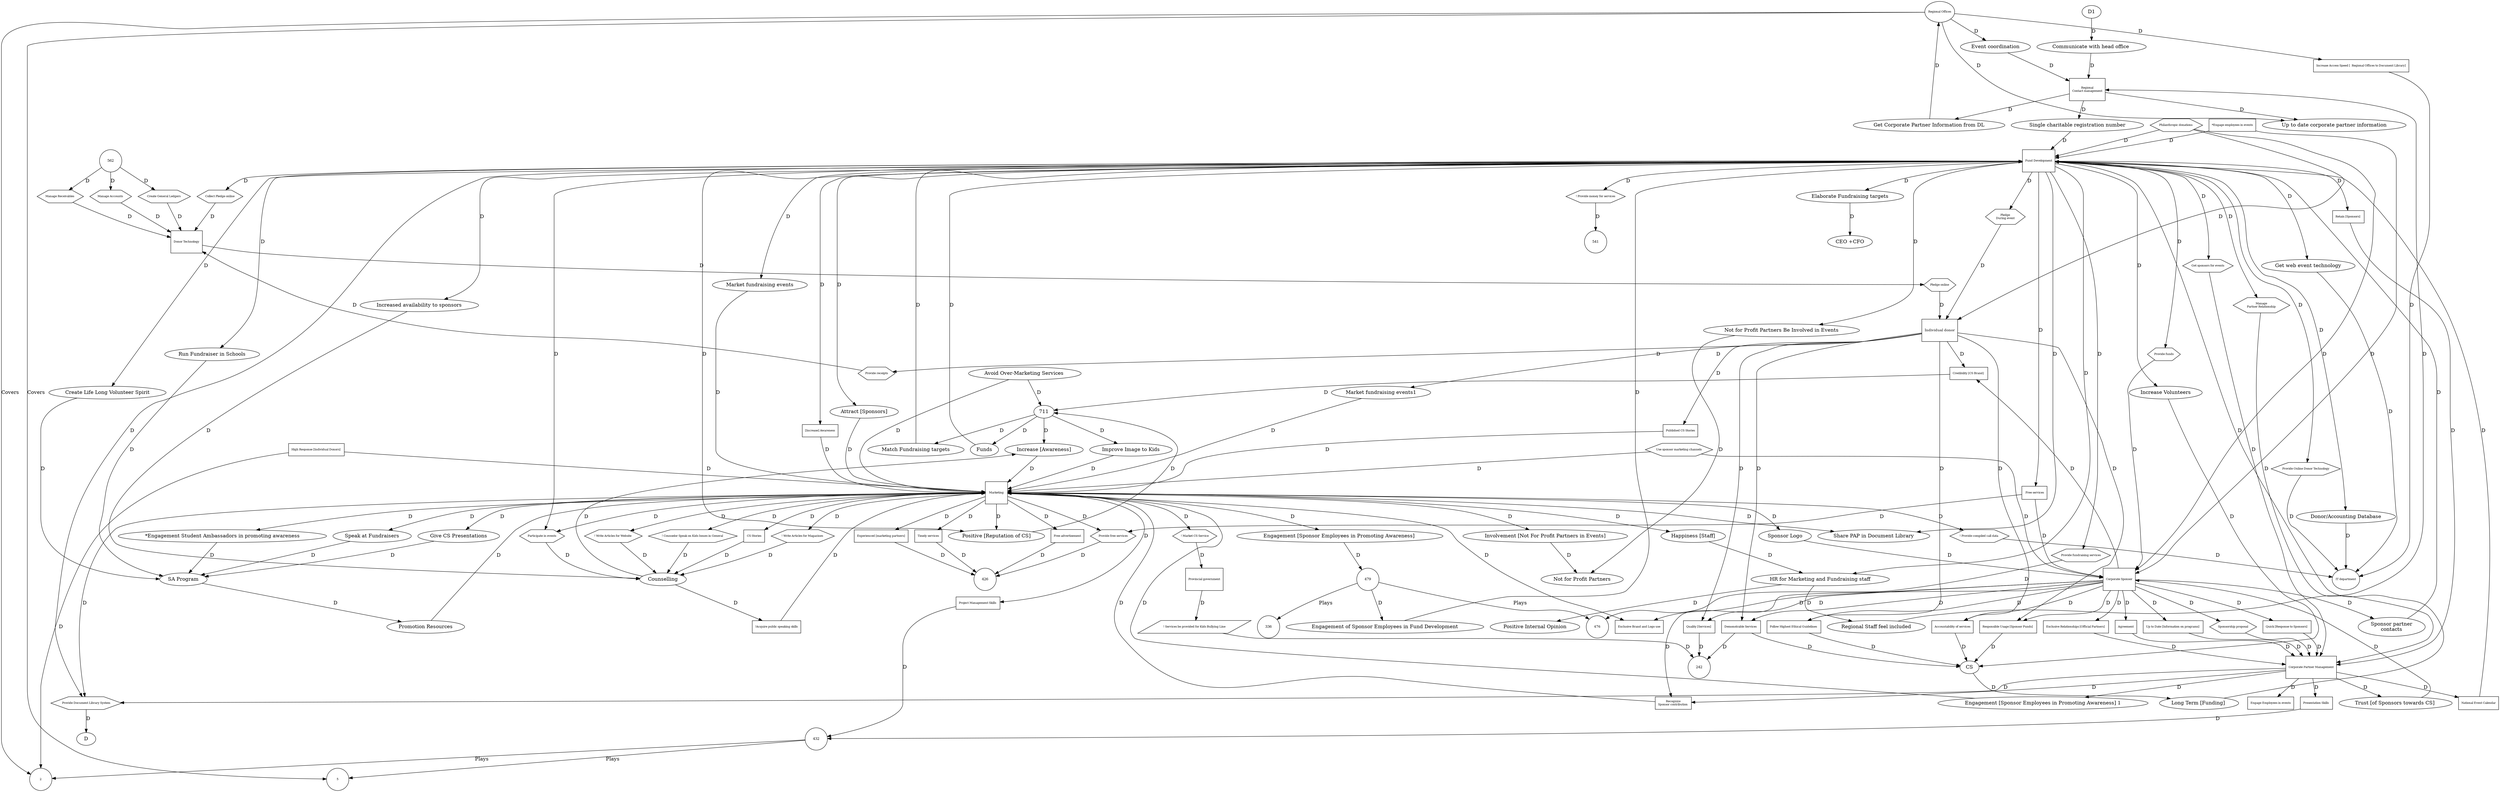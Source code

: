  digraph  RootGraph {
  "Regional Offices" [width="0.797557121911897", height="0.81256002199384", pos="1199.42071780615,24.7828694531956", fontsize="8", label="Regional Offices", shape=ellipse];
  "5" [width="0.875", height="0.875", pos="31.5,31.5", fontsize="8", shape=circle];
  "Provincial government" [width="0.875", height="0.875", pos="1750.7125984252,153.172440944882", fontsize="8", label="Provincial government", shape=box];
  "! Services be provided for Kids Bullying Line" [width="0.812499999999998", height="0.5", pos="790.56968503937,940.677165354331", fontsize="8", label="! Services be provided for Kids Bullying Line", shape=parallelogram];
  "Provide receipts" [width="0.78125", height="0.5", pos="1758.67618110236,1008.49133858268", fontsize="8", label="Provide receipts", sides="6", shape=polygon];
  "Donor Technology" [width="0.875", height="0.875", pos="1959.05905511811,829.235433070866", fontsize="8", label="Donor Technology", shape=box];
  "Fund Development" [width="0.875", height="0.875", pos="2004.41338582677,518.841732283465", fontsize="8", label="Fund Development", shape=box];
  "Collect Pledge online" [width="0.78125", height="0.5", pos="1988.28248031496,682.507086614173", fontsize="8", label="Collect Pledge online", sides="6", shape=polygon];
  "Corporate Sponsor" [width="0.875", height="0.875", pos="1118.58661417323,987.975590551181", fontsize="8", label="Corporate Sponsor", shape=box];
  "Sponsorship proposal" [width="0.78125", height="0.5", pos="1160.56594488189,763.294488188976", fontsize="8", label="Sponsorship proposal", sides="6", shape=polygon];
  "Corporate Partner Management" [width="0.875", height="0.875", pos="1336.85433070866,572.7", fontsize="8", label="Corporate Partner Management", shape=box];
  "Participate in events" [width="0.78125", height="0.5", pos="606.392716535433,282.822047244095", fontsize="8", label="Participate in events", sides="6", shape=polygon];
  "Quick [Response to Sponsors] " [width="0.816179286622626", height="0.490638069621911", pos="1342.53206061763,785.634624049696", fontsize="8", label="Quick [Response to Sponsors] ", shape=box];
  "Retain [Sponsors] " [width="0.816179286622626", height="0.490638069621911", pos="1616.78402912156,575.870844522137", fontsize="8", label="Retain [Sponsors] ", shape=box];
  "Recognize\nSponsor contribution " [width="0.816179286622626", height="0.490638069621911", pos="946.390328334163,564.532261844972", fontsize="8", label="Recognize\nSponsor contribution ", shape=box];
  "Marketing" [width="0.875", height="0.875", pos="485.043307086614,584.038582677166", fontsize="8", label=Marketing, shape=box];
  "Accountability of services" [width="0.816179286622626", height="0.490638069621911", pos="783.615525184556,1025.37950593946", fontsize="8", label="Accountability of services", shape=box];
  "Demonstrable Services " [width="0.816179286622626", height="0.490638069621911", pos="780.780879515265,1076.4031279867", fontsize="8", label="Demonstrable Services ", shape=box];
  "242" [width="0.875", height="0.875", pos="31.5,31.5", fontsize="10", shape=circle];
  "Responsible Usage [Sponsor Funds] " [width="0.816179286622626", height="0.490638069621911", pos="787.15883227117,979.316513813475", fontsize="8", label="Responsible Usage [Sponsor Funds] ", shape=box];
  "Exclusive Relationships [Official Partners] " [width="0.816179286622626", height="0.490638069621911", pos="1112.21709998771,805.477143734735", fontsize="8", label="Exclusive Relationships [Official Partners] ", shape=box];
  "Exclusive Brand and Logo use" [width="0.8125", height="0.5078125", pos="861.218503937008,787.670226377953", fontsize="8", label="Exclusive Brand and Logo use", shape=box];
  "Credibility [CS Brand] " [width="0.816179286622626", height="0.490638069621911", pos="782.198202349911,1158.60785239615", fontsize="8", label="Credibility [CS Brand] ", shape=box];
  "Use sponsor marketing channels" [width="0.78125", height="0.5", pos="797.731299212598,808.648818897638", fontsize="8", label="Use sponsor marketing channels", sides="6", shape=polygon];
  "Quality [Services] " [width="0.816179286622626", height="0.490638069621911", pos="789.284816523139,1118.92281302607", fontsize="8", label="Quality [Services] ", shape=box];
  "Follow Highest Ethical Guidelines " [width="0.816179286622626", height="0.490638069621911", pos="786.667493688493,1198.51021460088", fontsize="8", label="Follow Highest Ethical Guidelines ", shape=box];
  "National Event Calendar" [width="0.8125", height="0.5078125", pos="1557.12401574803,546.725344488189", fontsize="8", label="National Event Calendar", shape=box];
  "Individual donor" [width="0.875", height="0.875", pos="1128.50787401575,1090.02283464567", fontsize="10", label="Individual donor", shape=box];
  "Get sponsors for events" [width="0.78125", height="0.5", pos="1585.76279527559,506.75905511811", fontsize="8", label="Get sponsors for events", sides="6", shape=polygon];
  "*Engage employees in events" [width="0.816179286622626", height="0.490638069621911", pos="1745.76040707432,625.477143734736", fontsize="8", label="*Engage employees in events", shape=box];
  "Manage\nPartner Relationship" [width="0.78125", height="0.5", pos="1616.9438976378,542.192125984252", fontsize="8", label="Manage\nPartner Relationship", sides="6", shape=polygon];
  " Free services" [width="0.8125", height="0.5078125", pos="1744.21062992126,682.788336614173", fontsize="8", label=" Free services", shape=box];
  "High Response [Individual Donors] " [width="0.816179286622626", height="0.490638069621911", pos="1345.36670628692,67.0519468843417", fontsize="8", label="High Response [Individual Donors] ", shape=box];
  "CS Stories" [width="0.816179286622626", height="0.490638069621911", pos="352.532060617627,264.05982090009", fontsize="8", label="CS Stories", shape=box];
  "Published CS Stories" [width="0.816179286622626", height="0.490638069621911", pos="680.150958255422,807.111789404027", fontsize="8", label="Published CS Stories", shape=box];
  "Pledge online" [width="0.78125", height="0.5", pos="1401.51082677165,1029.75118110236", fontsize="8", label="Pledge online", sides="6", shape=polygon];
  "! Write Articles for Magazines " [width="0.78125", height="0.5", pos="427.810039370079,264.396850393701", fontsize="8", label="! Write Articles for Magazines ", sides="6", shape=polygon];
  "2" [width="0.875", height="0.875", pos="31.5,31.5", fontsize="8", shape=circle];
  "Agreement" [width="0.8125", height="0.5078125", pos="1277.91141732283,772.788336614173", fontsize="8", label=Agreement, shape=box];
  "Provide funds" [width="0.78125", height="0.5", pos="1762.9281496063,736.365354330709", fontsize="8", label="Provide funds", sides="6", shape=polygon];
  "432" [width="0.875", height="0.875", pos="31.5,31.5", fontsize="10", shape=circle];
  "!Acquire public speaking skills" [width="0.816179286622626", height="0.490638069621911", pos="392.217099987706,300.910214600877", fontsize="8", label="!Acquire public speaking skills", shape=box];
  "[Increase] Awareness" [width="0.816179286622626", height="0.490638069621911", pos="1341.8233992003,144.296041372531", fontsize="8", label="[Increase] Awareness", shape=box];
  "Engage Employees in events" [width="0.816179286622626", height="0.490638069621911", pos="1555.8391472318,587.209427199302", fontsize="8", label="Engage Employees in events", shape=box];
  "Provide free services" [width="0.78125", height="0.5", pos="181.195866141732,792.349606299213", fontsize="8", label="Provide free services", sides="6", shape=polygon];
  "426" [width="0.875", height="0.875", pos="31.5,31.5", fontsize="10", shape=circle];
  "Free advertisement" [width="0.8125", height="0.5078125", pos="244.683070866142,795.465501968504", fontsize="8", label="Free advertisement", shape=box];
  "Experienced [marketing partners]" [width="0.816179286622626", height="0.490638069621911", pos="307.177729908966,801.225175230798", fontsize="8", label="Experienced [marketing partners]", shape=box];
  "Timely services" [width="0.816179286622626", height="0.490638069621911", pos="117.256470066446,777.130687041822", fontsize="8", label="Timely services", shape=box];
  "Up to Date [Information on programs] " [width="0.816179286622626", height="0.490638069621911", pos="1397.09898975149,778.548009876468", fontsize="8", label="Up to Date [Information on programs] ", shape=box];
  "479" [width="0.875", height="0.875", pos="31.5,31.5", fontsize="10", shape=circle];
  "336" [width="0.875", height="0.875", pos="31.5,31.5", fontsize="10", shape=circle];
  "476" [width="0.875", height="0.875", pos="31.5,31.5", fontsize="9", shape=circle];
  "Provide Online Donor Technology" [width="0.78125", height="0.5", pos="1954.26673228346,124.08188976378", fontsize="8", label="Provide Online Donor Technology", sides="6", shape=polygon];
  "IT department" [width="0.797557121911897", height="0.81256002199384", pos="1779.10575717623,24.7828694531956", fontsize="8", label="IT department", shape=ellipse];
  "Provide fundraising services" [width="0.78125", height="0.5", pos="2193.79429133858,588.963779527559", fontsize="8", label="Provide fundraising services", sides="6", shape=polygon];
  "! Provide money for services" [width="0.78125", height="0.5", pos="1903.24311023622,339.514960629921", fontsize="8", label="! Provide money for services", sides="6", shape=polygon];
  "541" [width="0.875", height="0.875", pos="31.5,31.5", fontsize="10", shape=circle];
  "! Market CS Service" [width="0.78125", height="0.5", pos="1306.55019685039,241.71968503937", fontsize="8", label="! Market CS Service", sides="6", shape=polygon];
  "! Provide compiled call data " [width="0.78125", height="0.5", pos="1560.25098425197,88.6488188976379", fontsize="8", label="! Provide compiled call data ", sides="6", shape=polygon];
  "! Write Articles for Website " [width="0.78125", height="0.5", pos="466.077755905512,294.16062992126", fontsize="8", label="! Write Articles for Website ", sides="6", shape=polygon];
  "! Counselor Speak on Kids Issues in General " [width="0.78125", height="0.5", pos="544.030511811024,277.152755905512", fontsize="8", label="! Counselor Speak on Kids Issues in General ", sides="6", shape=polygon];
  "Pledge\nDuring event" [width="0.78125", height="0.5", pos="1404.34547244095,984.396850393701", fontsize="8", label="Pledge\nDuring event", sides="6", shape=polygon];
  "Philanthropic donations " [width="0.78125", height="0.5", pos="1299.46358267717,975.892913385827", fontsize="8", label="Philanthropic donations ", sides="6", shape=polygon];
  "Project Management Skills " [width="0.816179286622626", height="0.490638069621911", pos="241.980879515265,544.689742159932", fontsize="8", label="Project Management Skills ", shape=box];
  "Presentation Skills " [width="0.816179286622626", height="0.490638069621911", pos="1037.09898975149,442.642498065444", fontsize="8", label="Presentation Skills ", shape=box];
  "Provide Document Library System" [width="0.78125", height="0.5", pos="1434.1092519685,278.570078740158", fontsize="8", label="Provide Document Library System", sides="6", shape=polygon];
  "562" [width="0.875", height="0.875", pos="31.5,31.5", fontsize="10", shape=circle];
  "Manage Receivables " [width="0.78125", height="0.5", pos="2151.27460629921,876.68031496063", fontsize="8", label="Manage Receivables ", sides="6", shape=polygon];
  "Manage Accounts " [width="0.78125", height="0.5", pos="2148.43996062992,834.16062992126", fontsize="8", label="Manage Accounts ", sides="6", shape=polygon];
  "Create General Ledgers " [width="0.78125", height="0.5", pos="2149.14862204724,791.64094488189", fontsize="8", label="Create General Ledgers ", sides="6", shape=polygon];
  "Increase Access Speed [  Regional Offices to Document Library]" [width="0.816179286622626", height="0.490638069621911", pos="1564.34308423967,-5.23151768258746", fontsize="8", label="Increase Access Speed [  Regional Offices to Document Library]", shape=box];
  "Regional\nContact management" [width="0.875", height="0.875", pos="755.969291338583,62.6811023622049", fontsize="8", label="Regional\nContact management", shape=box];
  "Regional Offices"->"5" [label=Covers];
  "Provincial government"->"! Services be provided for Kids Bullying Line" [label=D];
  "Provide receipts"->"Donor Technology" [label=D];
  "Fund Development"->"Collect Pledge online" [label=D];
  "Collect Pledge online"->"Donor Technology" [label=D];
  "Corporate Sponsor"->"Sponsorship proposal" [label=D];
  "Sponsorship proposal"->"Corporate Partner Management" [label=D];
  "Participate in events"->"Counselling" [label=D];
  "Corporate Sponsor"->"Quick [Response to Sponsors] " [label=D];
  "Quick [Response to Sponsors] "->"Corporate Partner Management" [label=D];
  "Retain [Sponsors] "->"Corporate Partner Management" [label=D];
  "Fund Development"->"Retain [Sponsors] " [label=D];
  "Corporate Sponsor"->"Recognize\nSponsor contribution " [label=D];
  "Corporate Partner Management"->"Recognize\nSponsor contribution " [label=D];
  "Recognize\nSponsor contribution "->"Marketing" [label=D];
  "Corporate Sponsor"->"Accountability of services" [label=D];
  "Accountability of services"->"CS" [label=D];
  "Corporate Sponsor"->"Demonstrable Services " [label=D];
  "Demonstrable Services "->"242" [label=D];
  "Corporate Sponsor"->"Responsible Usage [Sponsor Funds] " [label=D];
  "Responsible Usage [Sponsor Funds] "->"CS" [label=D];
  "Corporate Sponsor"->"Exclusive Relationships [Official Partners] " [label=D];
  "Exclusive Relationships [Official Partners] "->"Corporate Partner Management" [label=D];
  "Corporate Sponsor"->"Exclusive Brand and Logo use" [label=D];
  "Credibility [CS Brand] "->"711" [label=D];
  "Corporate Sponsor"->"Credibility [CS Brand] " [label=D];
  "Use sponsor marketing channels"->"Marketing" [label=D];
  "Corporate Sponsor"->"Quality [Services] " [label=D];
  "Quality [Services] "->"242" [label=D];
  "Corporate Sponsor"->"Follow Highest Ethical Guidelines " [label=D];
  "Follow Highest Ethical Guidelines "->"CS" [label=D];
  "National Event Calendar"->"Fund Development" [label=D];
  "Corporate Partner Management"->"National Event Calendar" [label=D];
  "Individual donor"->"Provide receipts" [label=D];
  "Fund Development"->"Get sponsors for events" [label=D];
  "Get sponsors for events"->"Corporate Partner Management" [label=D];
  "*Engage employees in events"->"Corporate Sponsor" [label=D];
  "*Engage employees in events"->"Fund Development" [label=D];
  "Fund Development"->"Manage\nPartner Relationship" [label=D];
  "Manage\nPartner Relationship"->"Corporate Partner Management" [label=D];
  "Fund Development"->" Free services" [label=D];
  "Individual donor"->"Follow Highest Ethical Guidelines " [label=D];
  "Individual donor"->"Credibility [CS Brand] " [label=D];
  "Individual donor"->"Quality [Services] " [label=D];
  "Individual donor"->"Demonstrable Services " [label=D];
  "Individual donor"->"Accountability of services" [label=D];
  "Individual donor"->"Responsible Usage [Sponsor Funds] " [label=D];
  "High Response [Individual Donors] "->"Marketing" [label=D];
  "Marketing"->"CS Stories" [label=D];
  "CS Stories"->"Counselling" [label=D];
  "Published CS Stories"->"Marketing" [label=D];
  "Individual donor"->"Published CS Stories" [label=D];
  "Pledge online"->"Individual donor" [label=D];
  "Donor Technology"->"Pledge online" [label=D];
  "Marketing"->"! Write Articles for Magazines " [label=D];
  "! Write Articles for Magazines "->"Counselling" [label=D];
  "High Response [Individual Donors] "->"2" [label=D];
  "Corporate Sponsor"->"Agreement" [label=D];
  "Agreement"->"Corporate Partner Management" [label=D];
  " Free services"->"Corporate Sponsor" [label=D];
  "Provide funds"->"Corporate Sponsor" [label=D];
  "Fund Development"->"Provide funds" [label=D];
  "432"->"5" [label=Plays];
  "Counselling"->"!Acquire public speaking skills" [label=D];
  "!Acquire public speaking skills"->"Marketing" [label=D];
  "Marketing"->"Participate in events" [label=D];
  "[Increase] Awareness"->"Marketing" [label=D];
  "Fund Development"->"[Increase] Awareness" [label=D];
  "Marketing"->"Exclusive Brand and Logo use" [label=D];
  "Use sponsor marketing channels"->"Corporate Sponsor" [label=D];
  "Corporate Partner Management"->"Engage Employees in events" [label=D];
  "Marketing"->"Provide free services" [label=D];
  "Provide free services"->"426" [label=D];
  "Marketing"->"Free advertisement" [label=D];
  "Free advertisement"->"426" [label=D];
  "Experienced [marketing partners]"->"426" [label=D];
  "Marketing"->"Experienced [marketing partners]" [label=D];
  "Timely services"->"426" [label=D];
  "Marketing"->"Timely services" [label=D];
  "Corporate Sponsor"->"Up to Date [Information on programs] " [label=D];
  "Up to Date [Information on programs] "->"Corporate Partner Management" [label=D];
  "479"->"336" [label=Plays];
  "479"->"476" [label=Plays];
  " Free services"->"Provide free services" [label=D];
  "Provide Online Donor Technology"->"IT department" [label=D];
  "Provide fundraising services"->"476" [label=D];
  "Fund Development"->"Market fundraising events" [label=D];
  "Market fundraising events"->"Marketing" [label=D];
  "Market fundraising events1"->"Marketing" [label=D];
  "Individual donor"->"Market fundraising events1" [label=D];
  "Fund Development"->"! Provide money for services" [label=D];
  "! Provide money for services"->"541" [label=D];
  "! Market CS Service"->"Provincial government" [label=D];
  "Marketing"->"! Market CS Service" [label=D];
  "! Services be provided for Kids Bullying Line"->"242" [label=D];
  "Marketing"->"! Provide compiled call data " [label=D];
  "! Provide compiled call data "->"IT department" [label=D];
  "Marketing"->"! Write Articles for Website " [label=D];
  "Marketing"->"! Counselor Speak on Kids Issues in General " [label=D];
  "! Write Articles for Website "->"Counselling" [label=D];
  "! Counselor Speak on Kids Issues in General "->"Counselling" [label=D];
  "Pledge\nDuring event"->"Individual donor" [label=D];
  "Fund Development"->"Pledge\nDuring event" [label=D];
  "Philanthropic donations "->"Corporate Sponsor" [label=D];
  "Philanthropic donations "->"Individual donor" [label=D];
  "Philanthropic donations "->"Fund Development" [label=D];
  "Marketing"->"Project Management Skills " [label=D];
  "Project Management Skills "->"432" [label=D];
  "Corporate Partner Management"->"Presentation Skills " [label=D];
  "Corporate Partner Management"->"Provide Document Library System" [label=D];
  "Provide Document Library System"->"D" [label=D];
  "562"->"Manage Receivables " [label=D];
  "Manage Receivables "->"Donor Technology" [label=D];
  "Manage Accounts "->"Donor Technology" [label=D];
  "Create General Ledgers "->"Donor Technology" [label=D];
  "562"->"Manage Accounts " [label=D];
  "562"->"Create General Ledgers " [label=D];
  "Increased availability to sponsors"->"Counselling" [label=D];
  "Fund Development"->"Increased availability to sponsors" [label=D];
  "Regional Offices"->"2" [label=Covers];
  "Regional Offices"->"Increase Access Speed [  Regional Offices to Document Library]" [label=D];
  "Increase Access Speed [  Regional Offices to Document Library]"->"IT department" [label=D];
  "Regional\nContact management"->"Single charitable registration number" [label=D];
  "Single charitable registration number"->"Fund Development" [label=D];
  "Regional Offices"->"Up to date corporate partner information" [label=D];
  "Regional\nContact management"->"Up to date corporate partner information" [label=D];
  "Regional Offices"->"Event coordination" [label=D];
  "Event coordination"->"Regional\nContact management" [label=D];
  "D1"->"Communicate with head office " [label=D];
  "Communicate with head office "->"Regional\nContact management" [label=D];
  "711"->"Increase [Awareness]" [label=D];
  "Increase [Awareness]"->"Marketing" [label=D];
  "Marketing"->"Positive [Reputation of CS]" [label=D];
  "Positive [Reputation of CS]"->"711" [label=D];
  "Marketing"->"*Engagement Student Ambassadors in promoting awareness" [label=D];
  "*Engagement Student Ambassadors in promoting awareness"->"SA Program" [label=D];
  "SA Program"->"Promotion Resources" [label=D];
  "Promotion Resources"->"Marketing" [label=D];
  "Marketing"->"Happiness [Staff]" [label=D];
  "Engagement [Sponsor Employees in Promoting Awareness] "->"479" [label=D];
  "479"->"Engagement of Sponsor Employees in Fund Development" [label=D];
  "Engagement of Sponsor Employees in Fund Development"->"Fund Development" [label=D];
  "Marketing"->"Engagement [Sponsor Employees in Promoting Awareness] " [label=D];
  "Engagement [Sponsor Employees in Promoting Awareness] 1"->"Marketing" [label=D];
  "Corporate Partner Management"->"Engagement [Sponsor Employees in Promoting Awareness] 1" [label=D];
  "Happiness [Staff]"->"HR for Marketing and Fundraising staff" [label=D];
  "Fund Development"->"Positive [Reputation of CS]" [label=D];
  "Fund Development"->"HR for Marketing and Fundraising staff" [label=D];
  "Avoid Over-Marketing Services "->"711" [label=D];
  "Avoid Over-Marketing Services "->"Marketing" [label=D];
  "Marketing"->"Provide Document Library System" [label=D];
  "Marketing"->"Share PAP in Document Library" [label=D];
  "Fund Development"->"Share PAP in Document Library" [label=D];
  "Fund Development"->"Provide Document Library System" [label=D];
  "Get Corporate Partner Information from DL"->"Regional Offices" [label=D];
  "Regional\nContact management"->"Get Corporate Partner Information from DL" [label=D];
  "711"->"Match Fundraising targets" [label=D];
  "Match Fundraising targets"->"Fund Development" [label=D];
  "Fund Development"->"Elaborate Fundraising targets" [label=D];
  "Elaborate Fundraising targets"->"CEO +CFO" [label=D];
  "Trust [of Sponsors towards CS] "->"Corporate Sponsor" [label=D];
  "Corporate Partner Management"->"Trust [of Sponsors towards CS] " [label=D];
  "Fund Development"->"Not for Profit Partners Be Involved in Events" [label=D];
  "Not for Profit Partners Be Involved in Events"->"Not for Profit Partners" [label=D];
  "Fund Development"->"Increase Volunteers" [label=D];
  "Increase Volunteers"->"CS" [label=D];
  "Demonstrable Services "->"CS" [label=D];
  "CS"->"Long Term [Funding] " [label=D];
  "Long Term [Funding] "->"Fund Development" [label=D];
  "711"->"Improve Image to Kids" [label=D];
  "Improve Image to Kids"->"Marketing" [label=D];
  "Marketing"->"Give CS Presentations" [label=D];
  "Give CS Presentations"->"SA Program" [label=D];
  "Speak at Fundraisers"->"SA Program" [label=D];
  "Run Fundraiser in Schools"->"SA Program" [label=D];
  "Fund Development"->"Run Fundraiser in Schools" [label=D];
  "Marketing"->"Speak at Fundraisers" [label=D];
  "711"->"Funds" [label=D];
  "Funds"->"Fund Development" [label=D];
  "Marketing"->"Involvement [Not For Profit Partners in Events]" [label=D];
  "Involvement [Not For Profit Partners in Events]"->"Not for Profit Partners" [label=D];
  "Sponsor Logo"->"Corporate Sponsor" [label=D];
  "Marketing"->"Sponsor Logo" [label=D];
  "Fund Development"->"Attract [Sponsors]" [label=D];
  "Fund Development"->"Participate in events" [label=D];
  "Fund Development"->"Provide Online Donor Technology" [label=D];
  "Corporate Sponsor"->"Sponsor partner\ncontacts" [label=D];
  "Sponsor partner\ncontacts"->"Fund Development" [label=D];
  "Fund Development"->"Donor/Accounting Database" [label=D];
  "Fund Development"->"Get web event technology" [label=D];
  "Donor/Accounting Database"->"IT department" [label=D];
  "Get web event technology"->"IT department" [label=D];
  "Presentation Skills "->"432" [label=D];
  "432"->"2" [label=Plays];
  "Counselling"->"Increase [Awareness]" [label=D];
  "Create Life Long Volunteer Spirit"->"SA Program" [label=D];
  "Fund Development"->"Create Life Long Volunteer Spirit" [label=D];
  "HR for Marketing and Fundraising staff"->"Positive Internal Opinion" [label=D];
  "HR for Marketing and Fundraising staff"->"Regional Staff feel included" [label=D];
  "Regional Staff feel included"->"Regional\nContact management" [label=D];
  "Fund Development"->"Provide fundraising services" [label=D];
  "Attract [Sponsors]"->"Marketing" [label=D];
}
